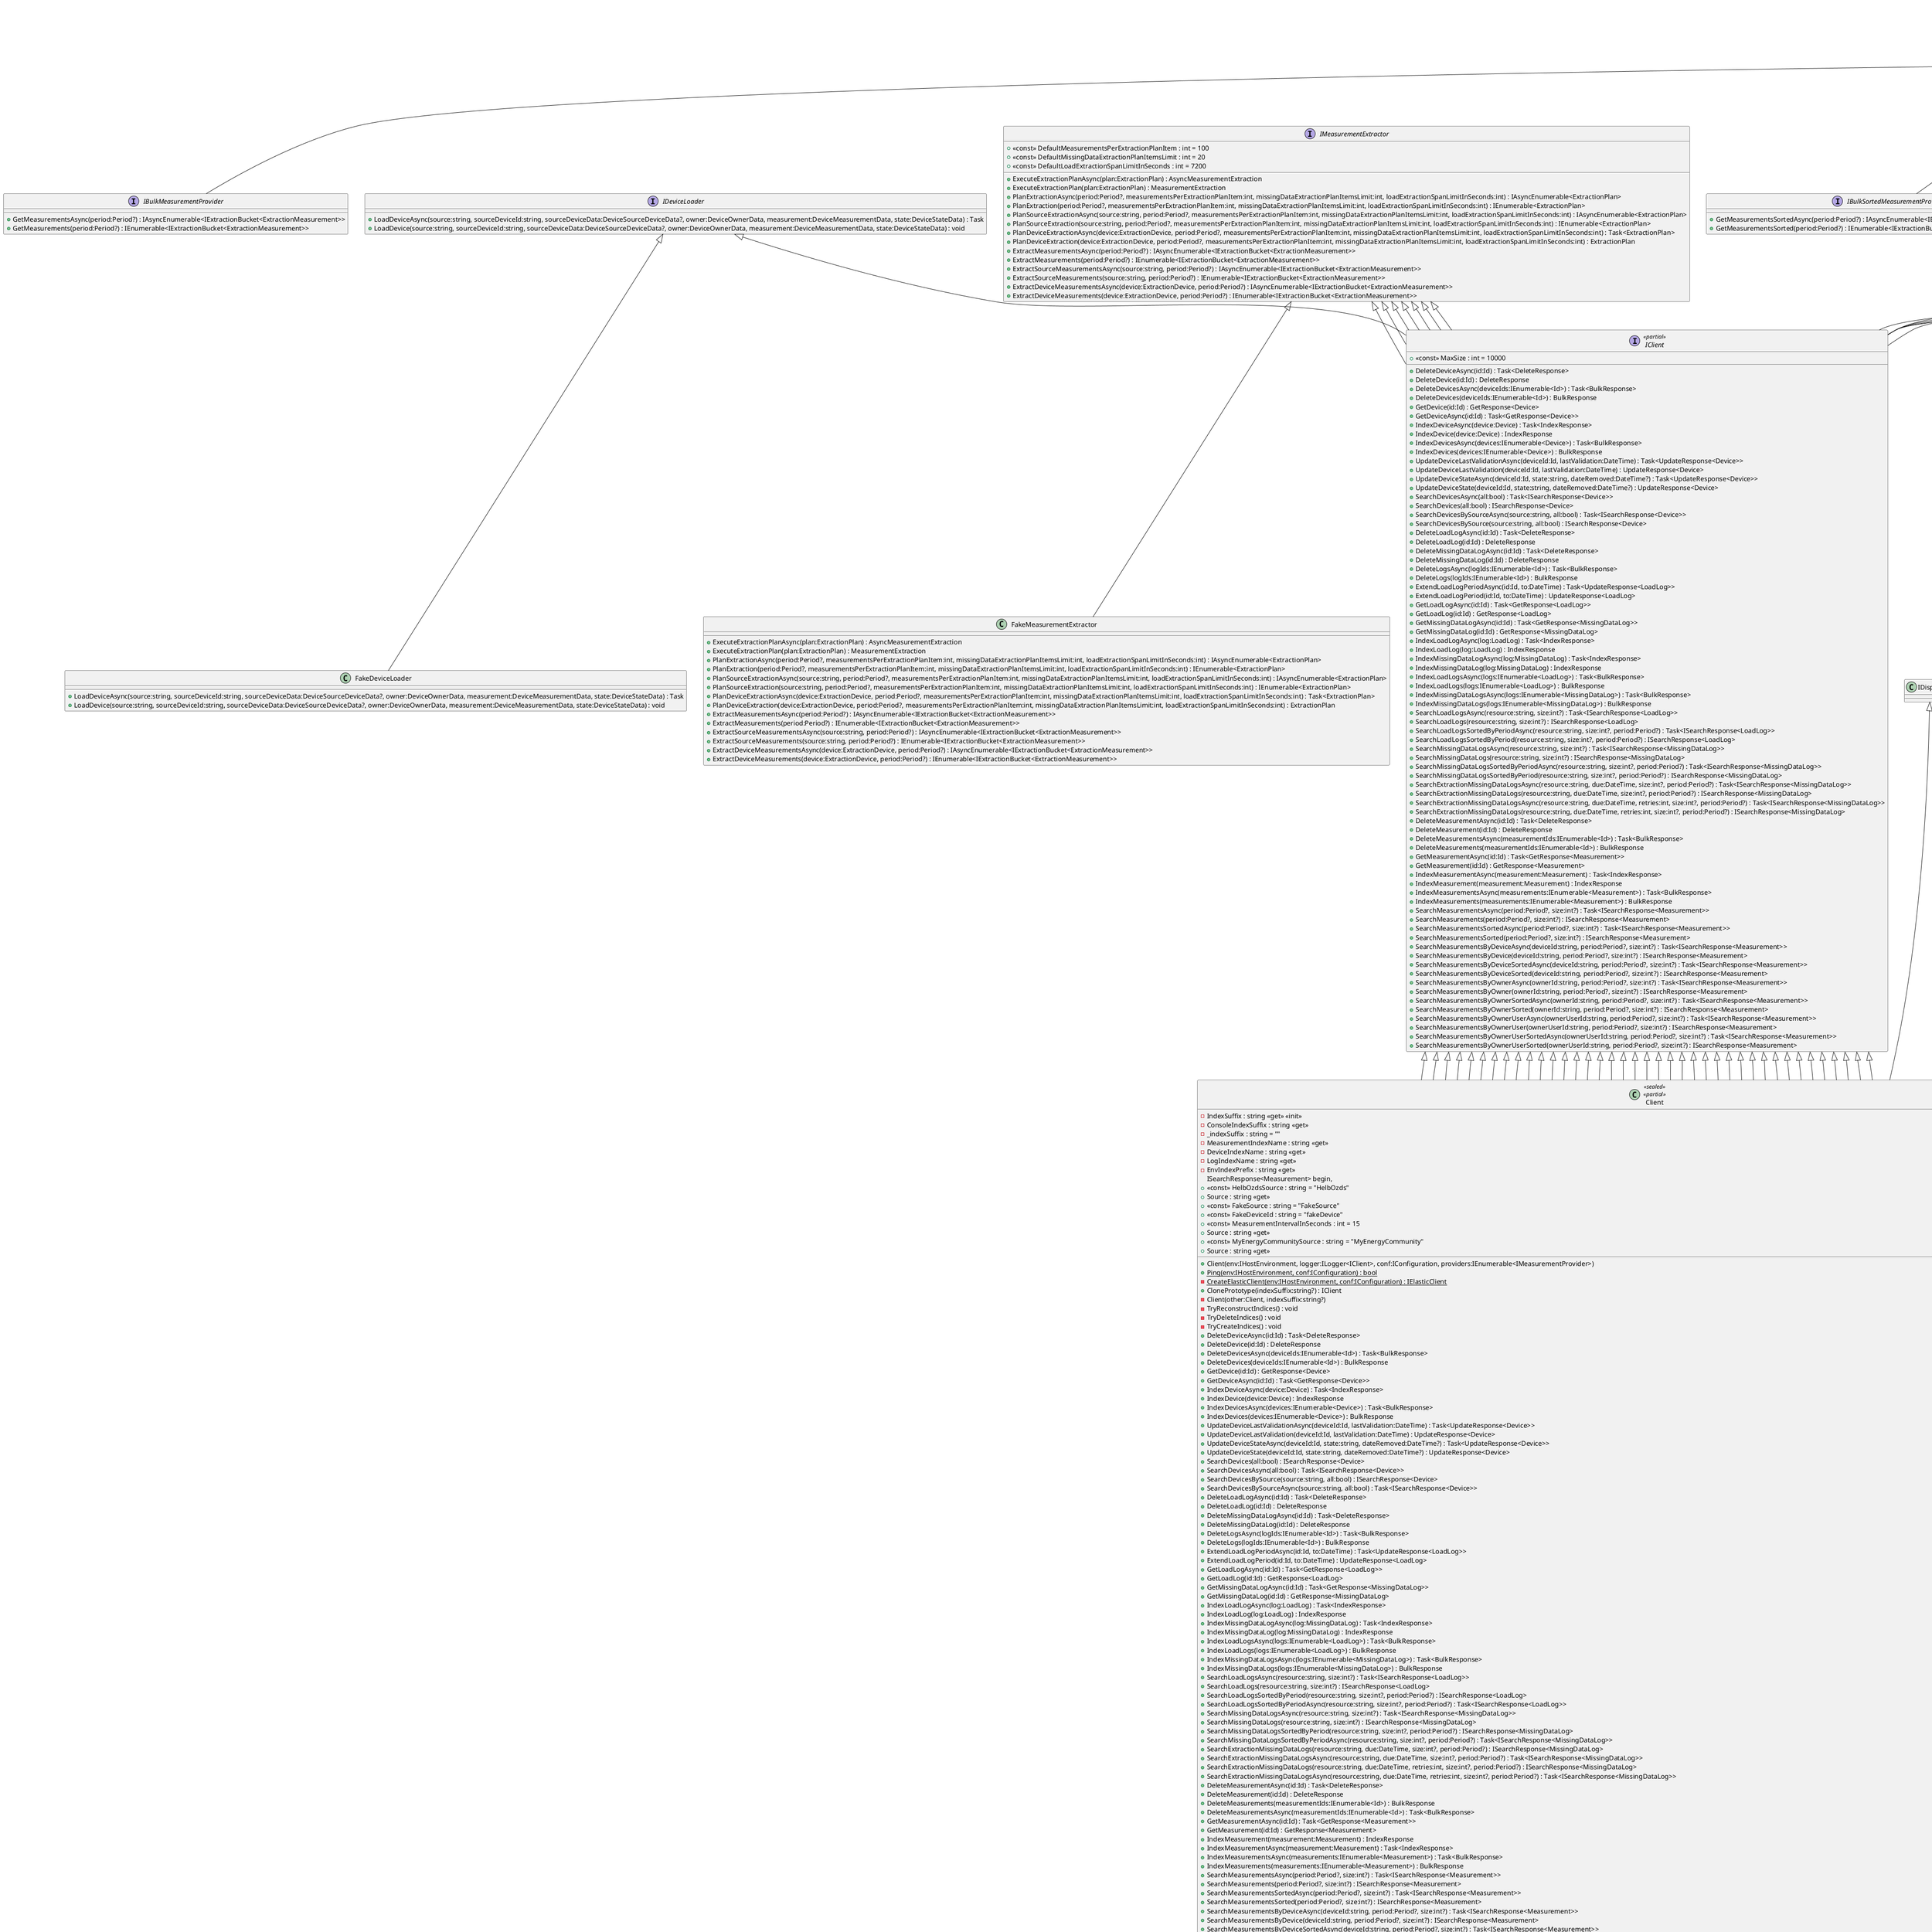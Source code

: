 @startuml
interface IClientPrototype {
    + ClonePrototype(indexSuffix:string?) : IClient
}
class Client <<sealed>> <<partial>> {
    + Client(env:IHostEnvironment, logger:ILogger<IClient>, conf:IConfiguration, providers:IEnumerable<IMeasurementProvider>)
    + {static} Ping(env:IHostEnvironment, conf:IConfiguration) : bool
    - {static} CreateElasticClient(env:IHostEnvironment, conf:IConfiguration) : IElasticClient
    + ClonePrototype(indexSuffix:string?) : IClient
    - Client(other:Client, indexSuffix:string?)
    - IndexSuffix : string <<get>> <<init>>
    - ConsoleIndexSuffix : string <<get>>
    - _indexSuffix : string = ""
    - TryReconstructIndices() : void
    - TryDeleteIndices() : void
    - TryCreateIndices() : void
    - MeasurementIndexName : string <<get>>
    - DeviceIndexName : string <<get>>
    - LogIndexName : string <<get>>
    - EnvIndexPrefix : string <<get>>
}
class "List`1"<T> {
}
IClientPrototype <|-- Client
IClient <|-- Client
Client --> "Env" IHostEnvironment
Client --> "Logger" ILogger
Client --> "Elasticsearch" IElasticClient
Client --> "Providers<IMeasurementProvider>" "List`1"
interface IClient <<partial>> {
    + <<const>> MaxSize : int = 10000
}
class EnvironmentExtensions <<static>> {
    + {static} AssertEnvironmentVariable(key:string) : string
}
class EnvironmentVariableNotFoundException {
    + EnvironmentVariableNotFoundException(message:string)
}
SystemException <|-- EnvironmentVariableNotFoundException
class IConfigurationSectionExtensions <<static>> {
    + {static} GetNonNullValue(section:IConfigurationSection, key:string) : T
}
class Period {
    + {static} UntilNow(from:DateTime) : Period
    + {static} Encompassing(events:IEnumerable<DateTime>) : Period
    + {static} LooselyEncompassing(events:IEnumerable<DateTime>) : Period
    + Interpolate(begin:decimal, end:decimal, at:DateTime) : decimal
    + LimitFrom(span:TimeSpan) : Period
    + LimitTo(span:TimeSpan) : Period
    + SplitAscending(times:int) : IEnumerable<Period>
    + SplitAscending(span:TimeSpan) : IEnumerable<Period>
    + SplitDescending(times:int) : IEnumerable<Period>
    + SplitDescending(span:TimeSpan) : IEnumerable<Period>
    + <<override>> Equals(obj:object?) : bool
    + Equals(other:Period?) : bool
    + <<override>> GetHashCode() : int
    + <<override>> ToString() : string
    + CompareTo(other:Period?) : int
    + Deconstruct(from:DateTime, to:DateTime) : void
    + Clone() : object
    + ClonePeriod() : Period
}
class PeriodExtensions <<static>> {
    + {static} UntilNow(@this:DateTime) : Period
}
class "IEquatable`1"<T> {
}
class "IComparable`1"<T> {
}
"IEquatable`1" "<Period>" <|-- Period
"IComparable`1" "<Period>" <|-- Period
ICloneable <|-- Period
Period o-> "From" DateTime
Period o-> "To" DateTime
Period --> "Span" TimeSpan
Period --> "HalfPoint" DateTime
interface "IAsyncExtractionBucket`1"<T> {
    + Error : string? <<get>>
    + Deconstruct(period:Period, error:string?, items:IAsyncEnumerable<T>) : void
}
class "AsyncExtractionBucket`1"<T> {
    + AsyncExtractionBucket(period:Period, items:IAsyncEnumerable<T>)
    + AsyncExtractionBucket(period:Period, error:string)
    + Error : string? <<get>> = default
    GetAsyncEnumerator(cancellationToken:CancellationToken) : IAsyncEnumerator<T>
}
class "IAsyncEnumerable`1"<T> {
}
"IAsyncEnumerable`1" "<T>" <|-- "IAsyncExtractionBucket`1"
"IAsyncExtractionBucket`1" --> "Period" Period
"IAsyncExtractionBucket`1" "<T>" <|-- "AsyncExtractionBucket`1"
"AsyncExtractionBucket`1" --> "Period" Period
"AsyncExtractionBucket`1" o-> "Items<T>" "IAsyncEnumerable`1"
interface "IExtractionBucket`1"<T> {
    + Error : string? <<get>>
    + Deconstruct(period:Period, error:string?, items:IEnumerable<T>) : void
}
class "ExtractionBucket`1"<T> {
    + ExtractionBucket(period:Period, items:IEnumerable<T>)
    + ExtractionBucket(period:Period, error:string)
    + Error : string? <<get>> = default
    GetEnumerator() : IEnumerator<T>
    GetEnumerator() : IEnumerator
}
class "IEnumerable`1"<T> {
}
"IEnumerable`1" "<T>" <|-- "IExtractionBucket`1"
"IExtractionBucket`1" --> "Period" Period
"IExtractionBucket`1" "<T>" <|-- "ExtractionBucket`1"
"ExtractionBucket`1" --> "Period" Period
"ExtractionBucket`1" o-> "Items<T>" "IEnumerable`1"
class IBulkResponseItemBaseExtensions <<static>> {
    + {static} Ids(items:IEnumerable<BulkResponseItemBase>) : IEnumerable<Id>
}
class ISearchResponseExtensions <<static>> {
    + {static} Sources(response:ISearchResponse<T>) : IEnumerable<T>
    + {static} Ids(response:ISearchResponse<T>) : IEnumerable<string>
    + {static} FirstOrDefault(response:ISearchResponse<T>) : T?
}
class IdExtensions <<static>> {
    + {static} ToStrings(ids:IEnumerable<Id>) : IEnumerable<string>
    + {static} ToIds(strings:IEnumerable<string>) : IEnumerable<Id>
}
interface IClient <<partial>> {
    + DeleteDeviceAsync(id:Id) : Task<DeleteResponse>
    + DeleteDevice(id:Id) : DeleteResponse
}
class Client <<sealed>> <<partial>> {
    + DeleteDeviceAsync(id:Id) : Task<DeleteResponse>
    + DeleteDevice(id:Id) : DeleteResponse
}
IClient <|-- Client
interface IClient <<partial>> {
    + DeleteDevicesAsync(deviceIds:IEnumerable<Id>) : Task<BulkResponse>
    + DeleteDevices(deviceIds:IEnumerable<Id>) : BulkResponse
}
class Client <<sealed>> <<partial>> {
    + DeleteDevicesAsync(deviceIds:IEnumerable<Id>) : Task<BulkResponse>
    + DeleteDevices(deviceIds:IEnumerable<Id>) : BulkResponse
}
IClient <|-- Client
class DeviceState {
    + <<const>> Added : string = "added"
    + <<const>> Active : string = "healthy"
    + <<const>> TemporarilyInactive : string = "unhealthy"
    + <<const>> Inactive : string = "inactive"
    + <<const>> Removed : string = "removed"
}
class Device {
    + {static} MakeId(source:string, sourceDeviceId:string) : string
    + Device(source:string, sourceDeviceId:string, sourceDeviceData:SourceDeviceDataType?, owner:OwnerDataType, measurement:MeasurementDataType, state:StateDataType?)
    + Id : string <<get>> <<init>>
    + Source : string <<get>> <<init>>
    + SourceDeviceId : string <<get>> <<init>>
    + <<override>> Equals(obj:object?) : bool
    + Equals(other:Device?) : bool
    + <<override>> GetHashCode() : int
    + Clone() : object
    + CloneDevice() : Device
}
class "IEquatable`1"<T> {
}
class SourceDeviceDataType {
    + OwnerId : string? <<get>> <<init>> = default
}
class OwnerDataType {
    + OwnerDataType(@operator:string, centerId:string, centerUserId:string?, ownerId:string, ownerUserId:string?)
    + Operator : string <<get>> <<init>>
    + CenterId : string <<get>> <<init>>
    + CenterUserId : string? <<get>> <<init>>
    + OwnerId : string <<get>> <<init>>
    + OwnerUserId : string? <<get>> <<init>>
}
class MeasurementDataType {
    + MeasurementDataType(measurementIntervalInSeconds:int, extractionStart:DateTime, extractionOffsetInSeconds:int, extractionRetries:int, extractionTimeoutInSeconds:int, validationIntervalInSeconds:int, lastValidation:DateTime?)
    + MeasurementIntervalInSeconds : int <<get>> <<init>>
    + ExtractionOffsetInSeconds : int <<get>> <<init>>
    + ExtractionRetries : int <<get>> <<init>>
    + ExtractionTimeoutInSeconds : int <<get>> <<init>>
    + ValidationIntervalInSeconds : int <<get>> <<init>>
}
class StateDataType {
    + StateDataType(state:string?, dateAdded:DateTime?, dateRemoved:DateTime?)
    + State : string <<get>> <<init>>
    + DateRemoved : DateTime? <<get>> <<init>> = null
}
"IEquatable`1" "<Device>" <|-- Device
ICloneable <|-- Device
Device o-> "SourceDeviceData" SourceDeviceDataType
Device --> "OwnerData" OwnerDataType
Device --> "MeasurementData" MeasurementDataType
Device --> "StateData" StateDataType
Device +-- SourceDeviceDataType
Device +-- OwnerDataType
Device +-- MeasurementDataType
MeasurementDataType --> "ExtractionStart" DateTime
MeasurementDataType --> "LastValidation" DateTime
Device +-- StateDataType
StateDataType o-> "DateAdded" DateTime
interface IClient <<partial>> {
    + GetDevice(id:Id) : GetResponse<Device>
    + GetDeviceAsync(id:Id) : Task<GetResponse<Device>>
}
class Client <<sealed>> <<partial>> {
    + GetDevice(id:Id) : GetResponse<Device>
    + GetDeviceAsync(id:Id) : Task<GetResponse<Device>>
}
IClient <|-- Client
interface IClient <<partial>> {
    + IndexDeviceAsync(device:Device) : Task<IndexResponse>
    + IndexDevice(device:Device) : IndexResponse
}
class Client <<sealed>> <<partial>> {
    + IndexDeviceAsync(device:Device) : Task<IndexResponse>
    + IndexDevice(device:Device) : IndexResponse
}
IClient <|-- Client
interface IClient <<partial>> {
    + IndexDevicesAsync(devices:IEnumerable<Device>) : Task<BulkResponse>
    + IndexDevices(devices:IEnumerable<Device>) : BulkResponse
}
class Client <<sealed>> <<partial>> {
    + IndexDevicesAsync(devices:IEnumerable<Device>) : Task<BulkResponse>
    + IndexDevices(devices:IEnumerable<Device>) : BulkResponse
}
IClient <|-- Client
interface IClient <<partial>> {
    + UpdateDeviceLastValidationAsync(deviceId:Id, lastValidation:DateTime) : Task<UpdateResponse<Device>>
    + UpdateDeviceLastValidation(deviceId:Id, lastValidation:DateTime) : UpdateResponse<Device>
}
class Client <<sealed>> <<partial>> {
    + UpdateDeviceLastValidationAsync(deviceId:Id, lastValidation:DateTime) : Task<UpdateResponse<Device>>
    + UpdateDeviceLastValidation(deviceId:Id, lastValidation:DateTime) : UpdateResponse<Device>
}
class DeviceLastValidationUpdatePartial {
    + DeviceLastValidationUpdatePartial(lastValidation:DateTime)
}
class MeasurementDataPartial {
}
IClient <|-- Client
DeviceLastValidationUpdatePartial --> "MeasurementData" MeasurementDataPartial
DeviceLastValidationUpdatePartial +-- MeasurementDataPartial
MeasurementDataPartial o-> "LastValidation" DateTime
interface IClient <<partial>> {
    + UpdateDeviceStateAsync(deviceId:Id, state:string, dateRemoved:DateTime?) : Task<UpdateResponse<Device>>
    + UpdateDeviceState(deviceId:Id, state:string, dateRemoved:DateTime?) : UpdateResponse<Device>
}
class Client <<sealed>> <<partial>> {
    + UpdateDeviceStateAsync(deviceId:Id, state:string, dateRemoved:DateTime?) : Task<UpdateResponse<Device>>
    + UpdateDeviceState(deviceId:Id, state:string, dateRemoved:DateTime?) : UpdateResponse<Device>
}
class DeviceStateUpdatePartial {
    + DeviceStateUpdatePartial(state:string, dateRemoved:DateTime?)
}
class StateDataPartial {
    + State : string <<get>> <<init>>
    + DateRemoved : DateTime? <<get>> <<init>>
}
IClient <|-- Client
DeviceStateUpdatePartial --> "StateData" StateDataPartial
DeviceStateUpdatePartial +-- StateDataPartial
interface IClient <<partial>> {
    + SearchDevicesAsync(all:bool) : Task<ISearchResponse<Device>>
    + SearchDevices(all:bool) : ISearchResponse<Device>
    + SearchDevicesBySourceAsync(source:string, all:bool) : Task<ISearchResponse<Device>>
    + SearchDevicesBySource(source:string, all:bool) : ISearchResponse<Device>
}
class Client <<sealed>> <<partial>> {
    + SearchDevices(all:bool) : ISearchResponse<Device>
    + SearchDevicesAsync(all:bool) : Task<ISearchResponse<Device>>
    + SearchDevicesBySource(source:string, all:bool) : ISearchResponse<Device>
    + SearchDevicesBySourceAsync(source:string, all:bool) : Task<ISearchResponse<Device>>
}
IClient <|-- Client
interface IClient <<partial>> {
    + DeleteLoadLogAsync(id:Id) : Task<DeleteResponse>
    + DeleteLoadLog(id:Id) : DeleteResponse
    + DeleteMissingDataLogAsync(id:Id) : Task<DeleteResponse>
    + DeleteMissingDataLog(id:Id) : DeleteResponse
}
class Client <<sealed>> <<partial>> {
    + DeleteLoadLogAsync(id:Id) : Task<DeleteResponse>
    + DeleteLoadLog(id:Id) : DeleteResponse
    + DeleteMissingDataLogAsync(id:Id) : Task<DeleteResponse>
    + DeleteMissingDataLog(id:Id) : DeleteResponse
}
IClient <|-- Client
interface IClient <<partial>> {
    + DeleteLogsAsync(logIds:IEnumerable<Id>) : Task<BulkResponse>
    + DeleteLogs(logIds:IEnumerable<Id>) : BulkResponse
}
class Client <<sealed>> <<partial>> {
    + DeleteLogsAsync(logIds:IEnumerable<Id>) : Task<BulkResponse>
    + DeleteLogs(logIds:IEnumerable<Id>) : BulkResponse
}
IClient <|-- Client
interface IClient <<partial>> {
    + ExtendLoadLogPeriodAsync(id:Id, to:DateTime) : Task<UpdateResponse<LoadLog>>
    + ExtendLoadLogPeriod(id:Id, to:DateTime) : UpdateResponse<LoadLog>
}
class Client <<sealed>> <<partial>> {
    + ExtendLoadLogPeriodAsync(id:Id, to:DateTime) : Task<UpdateResponse<LoadLog>>
    + ExtendLoadLogPeriod(id:Id, to:DateTime) : UpdateResponse<LoadLog>
}
class ExtendLogPeriodPartial {
    + ExtendLogPeriodPartial(to:DateTime)
}
class PeriodPartial {
}
IClient <|-- Client
ExtendLogPeriodPartial --> "Period" PeriodPartial
ExtendLogPeriodPartial +-- PeriodPartial
PeriodPartial --> "To" DateTime
interface IClient <<partial>> {
    + GetLoadLogAsync(id:Id) : Task<GetResponse<LoadLog>>
    + GetLoadLog(id:Id) : GetResponse<LoadLog>
    + GetMissingDataLogAsync(id:Id) : Task<GetResponse<MissingDataLog>>
    + GetMissingDataLog(id:Id) : GetResponse<MissingDataLog>
}
class Client <<sealed>> <<partial>> {
    + GetLoadLogAsync(id:Id) : Task<GetResponse<LoadLog>>
    + GetLoadLog(id:Id) : GetResponse<LoadLog>
    + GetMissingDataLogAsync(id:Id) : Task<GetResponse<MissingDataLog>>
    + GetMissingDataLog(id:Id) : GetResponse<MissingDataLog>
}
IClient <|-- Client
interface IClient <<partial>> {
    + IndexLoadLogAsync(log:LoadLog) : Task<IndexResponse>
    + IndexLoadLog(log:LoadLog) : IndexResponse
    + IndexMissingDataLogAsync(log:MissingDataLog) : Task<IndexResponse>
    + IndexMissingDataLog(log:MissingDataLog) : IndexResponse
}
class Client <<sealed>> <<partial>> {
    + IndexLoadLogAsync(log:LoadLog) : Task<IndexResponse>
    + IndexLoadLog(log:LoadLog) : IndexResponse
    + IndexMissingDataLogAsync(log:MissingDataLog) : Task<IndexResponse>
    + IndexMissingDataLog(log:MissingDataLog) : IndexResponse
}
IClient <|-- Client
interface IClient <<partial>> {
    + IndexLoadLogsAsync(logs:IEnumerable<LoadLog>) : Task<BulkResponse>
    + IndexLoadLogs(logs:IEnumerable<LoadLog>) : BulkResponse
    + IndexMissingDataLogsAsync(logs:IEnumerable<MissingDataLog>) : Task<BulkResponse>
    + IndexMissingDataLogs(logs:IEnumerable<MissingDataLog>) : BulkResponse
}
class Client <<sealed>> <<partial>> {
    + IndexLoadLogsAsync(logs:IEnumerable<LoadLog>) : Task<BulkResponse>
    + IndexLoadLogs(logs:IEnumerable<LoadLog>) : BulkResponse
    + IndexMissingDataLogsAsync(logs:IEnumerable<MissingDataLog>) : Task<BulkResponse>
    + IndexMissingDataLogs(logs:IEnumerable<MissingDataLog>) : BulkResponse
}
IClient <|-- Client
class LoadLog {
    + <<const>> Type : string = "load"
    + {static} MakeId(resource:string) : string
    + LoadLog(resource:string, period:Period)
    + Id : string <<get>> <<init>>
    + Resource : string <<get>> <<init>>
    + LogType : string <<get>> <<init>>
    + <<override>> Equals(obj:object?) : bool
    + Equals(other:LoadLog?) : bool
    + <<override>> GetHashCode() : int
    + Deconstruct(id:string, resource:string, period:Period) : void
    + Clone() : object
    + CloneLoadLog() : LoadLog
}
class "IEquatable`1"<T> {
}
"IEquatable`1" "<LoadLog>" <|-- LoadLog
ICloneable <|-- LoadLog
LoadLog --> "Period" Period
class MissingDataLog {
    + <<const>> Type : string = "missingData"
    + {static} MakeId(resource:string, period:Period) : string
    + MissingDataLog(resource:string, period:Period, nextExtraction:DateTime, retries:int, shouldValidate:bool, error:string)
    + Id : string <<get>> <<init>>
    + Resource : string <<get>> <<init>>
    + Retries : int <<get>> <<init>>
    + ShouldValidate : bool <<get>> <<init>>
    + Error : string <<get>> <<init>>
    + LogType : string <<get>> <<init>>
    + <<override>> Equals(obj:object?) : bool
    + Equals(other:MissingDataLog?) : bool
    + <<override>> GetHashCode() : int
    + Deconstruct(id:string, resource:string, period:Period) : void
    + Clone() : object
    + CloneMissingDataLog() : MissingDataLog
}
class "IEquatable`1"<T> {
}
"IEquatable`1" "<MissingDataLog>" <|-- MissingDataLog
ICloneable <|-- MissingDataLog
MissingDataLog --> "Period" Period
MissingDataLog --> "NextExtraction" DateTime
interface IClient <<partial>> {
    + SearchLoadLogsAsync(resource:string, size:int?) : Task<ISearchResponse<LoadLog>>
    + SearchLoadLogs(resource:string, size:int?) : ISearchResponse<LoadLog>
    + SearchLoadLogsSortedByPeriodAsync(resource:string, size:int?, period:Period?) : Task<ISearchResponse<LoadLog>>
    + SearchLoadLogsSortedByPeriod(resource:string, size:int?, period:Period?) : ISearchResponse<LoadLog>
    + SearchMissingDataLogsAsync(resource:string, size:int?) : Task<ISearchResponse<MissingDataLog>>
    + SearchMissingDataLogs(resource:string, size:int?) : ISearchResponse<MissingDataLog>
    + SearchMissingDataLogsSortedByPeriodAsync(resource:string, size:int?, period:Period?) : Task<ISearchResponse<MissingDataLog>>
    + SearchMissingDataLogsSortedByPeriod(resource:string, size:int?, period:Period?) : ISearchResponse<MissingDataLog>
    + SearchExtractionMissingDataLogsAsync(resource:string, due:DateTime, size:int?, period:Period?) : Task<ISearchResponse<MissingDataLog>>
    + SearchExtractionMissingDataLogs(resource:string, due:DateTime, size:int?, period:Period?) : ISearchResponse<MissingDataLog>
    + SearchExtractionMissingDataLogsAsync(resource:string, due:DateTime, retries:int, size:int?, period:Period?) : Task<ISearchResponse<MissingDataLog>>
    + SearchExtractionMissingDataLogs(resource:string, due:DateTime, retries:int, size:int?, period:Period?) : ISearchResponse<MissingDataLog>
}
class Client <<sealed>> <<partial>> {
    + SearchLoadLogsAsync(resource:string, size:int?) : Task<ISearchResponse<LoadLog>>
    + SearchLoadLogs(resource:string, size:int?) : ISearchResponse<LoadLog>
    + SearchLoadLogsSortedByPeriod(resource:string, size:int?, period:Period?) : ISearchResponse<LoadLog>
    + SearchLoadLogsSortedByPeriodAsync(resource:string, size:int?, period:Period?) : Task<ISearchResponse<LoadLog>>
    + SearchMissingDataLogsAsync(resource:string, size:int?) : Task<ISearchResponse<MissingDataLog>>
    + SearchMissingDataLogs(resource:string, size:int?) : ISearchResponse<MissingDataLog>
    + SearchMissingDataLogsSortedByPeriod(resource:string, size:int?, period:Period?) : ISearchResponse<MissingDataLog>
    + SearchMissingDataLogsSortedByPeriodAsync(resource:string, size:int?, period:Period?) : Task<ISearchResponse<MissingDataLog>>
    + SearchExtractionMissingDataLogs(resource:string, due:DateTime, size:int?, period:Period?) : ISearchResponse<MissingDataLog>
    + SearchExtractionMissingDataLogsAsync(resource:string, due:DateTime, size:int?, period:Period?) : Task<ISearchResponse<MissingDataLog>>
    + SearchExtractionMissingDataLogs(resource:string, due:DateTime, retries:int, size:int?, period:Period?) : ISearchResponse<MissingDataLog>
    + SearchExtractionMissingDataLogsAsync(resource:string, due:DateTime, retries:int, size:int?, period:Period?) : Task<ISearchResponse<MissingDataLog>>
}
IClient <|-- Client
interface IClient <<partial>> {
    + DeleteMeasurementAsync(id:Id) : Task<DeleteResponse>
    + DeleteMeasurement(id:Id) : DeleteResponse
}
class Client <<sealed>> <<partial>> {
    + DeleteMeasurementAsync(id:Id) : Task<DeleteResponse>
    + DeleteMeasurement(id:Id) : DeleteResponse
}
IClient <|-- Client
interface IClient <<partial>> {
    + DeleteMeasurementsAsync(measurementIds:IEnumerable<Id>) : Task<BulkResponse>
    + DeleteMeasurements(measurementIds:IEnumerable<Id>) : BulkResponse
}
class Client <<sealed>> <<partial>> {
    + DeleteMeasurements(measurementIds:IEnumerable<Id>) : BulkResponse
    + DeleteMeasurementsAsync(measurementIds:IEnumerable<Id>) : Task<BulkResponse>
}
IClient <|-- Client
interface IClient <<partial>> {
    + GetMeasurementAsync(id:Id) : Task<GetResponse<Measurement>>
    + GetMeasurement(id:Id) : GetResponse<Measurement>
}
class Client <<sealed>> <<partial>> {
    + GetMeasurementAsync(id:Id) : Task<GetResponse<Measurement>>
    + GetMeasurement(id:Id) : GetResponse<Measurement>
}
IClient <|-- Client
interface IClient <<partial>> {
    + IndexMeasurementAsync(measurement:Measurement) : Task<IndexResponse>
    + IndexMeasurement(measurement:Measurement) : IndexResponse
}
class Client <<sealed>> <<partial>> {
    + IndexMeasurement(measurement:Measurement) : IndexResponse
    + IndexMeasurementAsync(measurement:Measurement) : Task<IndexResponse>
}
IClient <|-- Client
interface IClient <<partial>> {
    + IndexMeasurementsAsync(measurements:IEnumerable<Measurement>) : Task<BulkResponse>
    + IndexMeasurements(measurements:IEnumerable<Measurement>) : BulkResponse
}
class Client <<sealed>> <<partial>> {
    + IndexMeasurementsAsync(measurements:IEnumerable<Measurement>) : Task<BulkResponse>
    + IndexMeasurements(measurements:IEnumerable<Measurement>) : BulkResponse
}
IClient <|-- Client
class Measurement {
    + {static} MakeId(deviceId:string, measurementTimestamp:DateTime) : string
    + Measurement(timestamp:DateTime, device:DeviceDataType, measurement:MeasurementDataType, geo:GeoCoordinate?)
    + Id : string <<get>> <<init>>
    + Geo : GeoCoordinate? <<get>> <<init>> = null
    + <<override>> Equals(obj:object?) : bool
    + Equals(other:Measurement?) : bool
    + <<override>> GetHashCode() : int
    + Deconstruct(id:string, timestamp:DateTime, geo:GeoCoordinate?, device:DeviceDataType, measurement:MeasurementDataType) : void
    + Clone() : object
    + CloneMeasurement(timestamp:DateTime?) : Measurement
}
class "IEquatable`1"<T> {
}
class DeviceDataType {
    + DeviceDataType(source:string, deviceId:string, @operator:string, centerId:string, centerUserId:string?, ownerId:string, ownerUserId:string?)
    + Source : string <<get>> <<init>>
    + DeviceId : string <<get>> <<init>>
    + Operator : string <<get>> <<init>>
    + CenterId : string <<get>> <<init>>
    + CenterUserId : string? <<get>> <<init>>
    + OwnerId : string <<get>> <<init>>
    + OwnerUserId : string? <<get>> <<init>>
}
class MeasurementDataType {
    + energyIn : decimal <<get>> <<init>>
    + energyIn_T1 : decimal <<get>> <<init>>
    + energyIn_T2 : decimal <<get>> <<init>>
    + powerIn : decimal <<get>> <<init>>
    + dongleId : string? <<get>> <<init>>
    + meterIdent : string? <<get>> <<init>>
    + meterSerial : string? <<get>> <<init>>
    + localTime : string? <<get>> <<init>>
    + localDate : string? <<get>> <<init>>
    + tariff : int? <<get>> <<init>>
    + limiter : int? <<get>> <<init>>
    + fuseSupervisionL1 : int? <<get>> <<init>>
    + disconnectControl : int? <<get>> <<init>>
    + numLongPwrFailures : int? <<get>> <<init>>
    + numPwrFailures : int? <<get>> <<init>>
    + numVoltageSagsL1 : int? <<get>> <<init>>
    + numVoltageSagsL2 : int? <<get>> <<init>>
    + numVoltageSagsL3 : int? <<get>> <<init>>
    + numVoltageSwellsL1 : int? <<get>> <<init>>
    + numVoltageSwellsL2 : int? <<get>> <<init>>
    + numVoltageSwellsL3 : int? <<get>> <<init>>
    + currentL1 : decimal? <<get>> <<init>>
    + currentL2 : decimal? <<get>> <<init>>
    + currentL3 : decimal? <<get>> <<init>>
    + energyOut : decimal? <<get>> <<init>>
    + energyOut_T1 : decimal? <<get>> <<init>>
    + energyOut_T2 : decimal? <<get>> <<init>>
    + powerInL1 : decimal? <<get>> <<init>>
    + powerInL2 : decimal? <<get>> <<init>>
    + powerInL3 : decimal? <<get>> <<init>>
    + powerOut : decimal? <<get>> <<init>>
    + powerOutL1 : decimal? <<get>> <<init>>
    + powerOutL2 : decimal? <<get>> <<init>>
    + powerOutL3 : decimal? <<get>> <<init>>
    + voltageL1 : decimal? <<get>> <<init>>
    + voltageL2 : decimal? <<get>> <<init>>
    + voltageL3 : decimal? <<get>> <<init>>
}
ICloneable <|-- Measurement
"IEquatable`1" "<Measurement>" <|-- Measurement
Measurement --> "Timestamp" DateTime
Measurement --> "DeviceData" DeviceDataType
Measurement o-> "MeasurementData" MeasurementDataType
Measurement +-- DeviceDataType
Measurement +-- MeasurementDataType
interface IClient <<partial>> {
    + SearchMeasurementsAsync(period:Period?, size:int?) : Task<ISearchResponse<Measurement>>
    + SearchMeasurements(period:Period?, size:int?) : ISearchResponse<Measurement>
    + SearchMeasurementsSortedAsync(period:Period?, size:int?) : Task<ISearchResponse<Measurement>>
    + SearchMeasurementsSorted(period:Period?, size:int?) : ISearchResponse<Measurement>
    + SearchMeasurementsByDeviceAsync(deviceId:string, period:Period?, size:int?) : Task<ISearchResponse<Measurement>>
    + SearchMeasurementsByDevice(deviceId:string, period:Period?, size:int?) : ISearchResponse<Measurement>
    + SearchMeasurementsByDeviceSortedAsync(deviceId:string, period:Period?, size:int?) : Task<ISearchResponse<Measurement>>
    + SearchMeasurementsByDeviceSorted(deviceId:string, period:Period?, size:int?) : ISearchResponse<Measurement>
    + SearchMeasurementsByOwnerAsync(ownerId:string, period:Period?, size:int?) : Task<ISearchResponse<Measurement>>
    + SearchMeasurementsByOwner(ownerId:string, period:Period?, size:int?) : ISearchResponse<Measurement>
    + SearchMeasurementsByOwnerSortedAsync(ownerId:string, period:Period?, size:int?) : Task<ISearchResponse<Measurement>>
    + SearchMeasurementsByOwnerSorted(ownerId:string, period:Period?, size:int?) : ISearchResponse<Measurement>
    + SearchMeasurementsByOwnerUserAsync(ownerUserId:string, period:Period?, size:int?) : Task<ISearchResponse<Measurement>>
    + SearchMeasurementsByOwnerUser(ownerUserId:string, period:Period?, size:int?) : ISearchResponse<Measurement>
    + SearchMeasurementsByOwnerUserSortedAsync(ownerUserId:string, period:Period?, size:int?) : Task<ISearchResponse<Measurement>>
    + SearchMeasurementsByOwnerUserSorted(ownerUserId:string, period:Period?, size:int?) : ISearchResponse<Measurement>
}
class Client <<sealed>> <<partial>> {
    + SearchMeasurementsAsync(period:Period?, size:int?) : Task<ISearchResponse<Measurement>>
    + SearchMeasurements(period:Period?, size:int?) : ISearchResponse<Measurement>
    + SearchMeasurementsSortedAsync(period:Period?, size:int?) : Task<ISearchResponse<Measurement>>
    + SearchMeasurementsSorted(period:Period?, size:int?) : ISearchResponse<Measurement>
    + SearchMeasurementsByDeviceAsync(deviceId:string, period:Period?, size:int?) : Task<ISearchResponse<Measurement>>
    + SearchMeasurementsByDevice(deviceId:string, period:Period?, size:int?) : ISearchResponse<Measurement>
    + SearchMeasurementsByDeviceSortedAsync(deviceId:string, period:Period?, size:int?) : Task<ISearchResponse<Measurement>>
    + SearchMeasurementsByDeviceSorted(deviceId:string, period:Period?, size:int?) : ISearchResponse<Measurement>
    + SearchMeasurementsByOwnerAsync(ownerId:string, period:Period?, size:int?) : Task<ISearchResponse<Measurement>>
    + SearchMeasurementsByOwner(ownerId:string, period:Period?, size:int?) : ISearchResponse<Measurement>
    + SearchMeasurementsByOwnerSortedAsync(ownerId:string, period:Period?, size:int?) : Task<ISearchResponse<Measurement>>
    + SearchMeasurementsByOwnerSorted(ownerId:string, period:Period?, size:int?) : ISearchResponse<Measurement>
    + SearchMeasurementsByOwnerUserAsync(ownerUserId:string, period:Period?, size:int?) : Task<ISearchResponse<Measurement>>
    + SearchMeasurementsByOwnerUser(ownerUserId:string, period:Period?, size:int?) : ISearchResponse<Measurement>
    + SearchMeasurementsByOwnerUserSortedAsync(ownerUserId:string, period:Period?, size:int?) : Task<ISearchResponse<Measurement>>
    + SearchMeasurementsByOwnerUserSorted(ownerUserId:string, period:Period?, size:int?) : ISearchResponse<Measurement>
}
IClient <|-- Client
interface IClient <<partial>> {
}
class Client <<partial>> {
    + ExtractDeviceMeasurementsAsync(device:ExtractionDevice, period:Period?) : IAsyncEnumerable<IExtractionBucket<ExtractionMeasurement>>
    + ExtractDeviceMeasurements(device:ExtractionDevice, period:Period?) : IEnumerable<IExtractionBucket<ExtractionMeasurement>>
}
IMeasurementExtractor <|-- IClient
IClient <|-- Client
interface IClient <<partial>> {
}
class Client <<partial>> {
    + ExtractMeasurementsAsync(period:Period?) : IAsyncEnumerable<IExtractionBucket<ExtractionMeasurement>>
    + ExtractMeasurements(period:Period?) : IEnumerable<IExtractionBucket<ExtractionMeasurement>>
}
IMeasurementExtractor <|-- IClient
IClient <|-- Client
interface IClient <<partial>> {
}
class Client <<partial>> {
    + ExtractSourceMeasurementsAsync(source:string, period:Period?) : IAsyncEnumerable<IExtractionBucket<ExtractionMeasurement>>
    + ExtractSourceMeasurements(source:string, period:Period?) : IEnumerable<IExtractionBucket<ExtractionMeasurement>>
}
IMeasurementExtractor <|-- IClient
IClient <|-- Client
class ExtractionDevice <<struct>> {
}
class ExtractionDeviceSourceData <<struct>> {
}
class ExtractionDeviceExtensions <<static>> {
    + {static} ToExtractionDevice(device:Device) : ExtractionDevice
}
class ExtractionMeasurement <<struct>> {
}
class ExtractionMeasurementGeo <<struct>> {
}
class ExtractionMeasurementData <<struct>> {
}
class ExtractionMeasurementExtensions <<static>> {
    + {static} Validate(measurement:ExtractionMeasurement) : bool
}
class ExtractionPlan <<struct>> {
}
class ExtractionPlanItem <<struct>> {
}
class ExtractionPlanItemExtensions <<static>> {
    + {static} ToMissingDataLogFor(item:ExtractionPlanItem, device:ExtractionDevice) : MissingDataLog
}
class "IEnumerable`1"<T> {
}
class FakeMeasurementExtractor {
    + ExecuteExtractionPlanAsync(plan:ExtractionPlan) : AsyncMeasurementExtraction
    + ExecuteExtractionPlan(plan:ExtractionPlan) : MeasurementExtraction
    + PlanExtractionAsync(period:Period?, measurementsPerExtractionPlanItem:int, missingDataExtractionPlanItemsLimit:int, loadExtractionSpanLimitInSeconds:int) : IAsyncEnumerable<ExtractionPlan>
    + PlanExtraction(period:Period?, measurementsPerExtractionPlanItem:int, missingDataExtractionPlanItemsLimit:int, loadExtractionSpanLimitInSeconds:int) : IEnumerable<ExtractionPlan>
    + PlanSourceExtractionAsync(source:string, period:Period?, measurementsPerExtractionPlanItem:int, missingDataExtractionPlanItemsLimit:int, loadExtractionSpanLimitInSeconds:int) : IAsyncEnumerable<ExtractionPlan>
    + PlanSourceExtraction(source:string, period:Period?, measurementsPerExtractionPlanItem:int, missingDataExtractionPlanItemsLimit:int, loadExtractionSpanLimitInSeconds:int) : IEnumerable<ExtractionPlan>
    + PlanDeviceExtractionAsync(device:ExtractionDevice, period:Period?, measurementsPerExtractionPlanItem:int, missingDataExtractionPlanItemsLimit:int, loadExtractionSpanLimitInSeconds:int) : Task<ExtractionPlan>
    + PlanDeviceExtraction(device:ExtractionDevice, period:Period?, measurementsPerExtractionPlanItem:int, missingDataExtractionPlanItemsLimit:int, loadExtractionSpanLimitInSeconds:int) : ExtractionPlan
    + ExtractMeasurementsAsync(period:Period?) : IAsyncEnumerable<IExtractionBucket<ExtractionMeasurement>>
    + ExtractMeasurements(period:Period?) : IEnumerable<IExtractionBucket<ExtractionMeasurement>>
    + ExtractSourceMeasurementsAsync(source:string, period:Period?) : IAsyncEnumerable<IExtractionBucket<ExtractionMeasurement>>
    + ExtractSourceMeasurements(source:string, period:Period?) : IEnumerable<IExtractionBucket<ExtractionMeasurement>>
    + ExtractDeviceMeasurementsAsync(device:ExtractionDevice, period:Period?) : IAsyncEnumerable<IExtractionBucket<ExtractionMeasurement>>
    + ExtractDeviceMeasurements(device:ExtractionDevice, period:Period?) : IEnumerable<IExtractionBucket<ExtractionMeasurement>>
}
IMeasurementExtractor <|-- FakeMeasurementExtractor
class AsyncMeasurementExtraction <<struct>> {
}
class MeasurementExtraction <<struct>> {
}
class MeasurementExtractionItem <<struct>> {
}
class "IAsyncEnumerable`1"<T> {
}
class "IEnumerable`1"<T> {
}
class "IExtractionBucket`1"<T> {
}
interface IClient <<partial>> {
}
class Client <<partial>> {
    + PlanSourceExtractionAsync(source:string, period:Period?, measurementsPerExtractionPlanItem:int, missingDataExtractionPlanItemsLimit:int, loadExtractionSpanLimitInSeconds:int) : IAsyncEnumerable<ExtractionPlan>
    + PlanSourceExtraction(source:string, period:Period?, measurementsPerExtractionPlanItem:int, missingDataExtractionPlanItemsLimit:int, loadExtractionSpanLimitInSeconds:int) : IEnumerable<ExtractionPlan>
}
IMeasurementExtractor <|-- IClient
IClient <|-- Client
interface IClient <<partial>> {
}
class Client <<partial>> {
    + PlanExtractionAsync(period:Period?, measurementsPerExtractionPlanItem:int, missingDataExtractionPlanItemsLimit:int, loadExtractionSpanLimitInSeconds:int) : IAsyncEnumerable<ExtractionPlan>
    + PlanExtraction(period:Period?, measurementsPerExtractionPlanItem:int, missingDataExtractionPlanItemsLimit:int, loadExtractionSpanLimitInSeconds:int) : IEnumerable<ExtractionPlan>
}
IMeasurementExtractor <|-- IClient
IClient <|-- Client
interface IClient <<partial>> {
}
class Client <<partial>> {
    + ExecuteExtractionPlanAsync(plan:ExtractionPlan) : AsyncMeasurementExtraction
    + ExecuteExtractionPlan(plan:ExtractionPlan) : MeasurementExtraction
    - {static} CreateExtractionItem(plan:ExtractionPlan, item:ExtractionPlanItem, bucket:IExtractionBucket<ExtractionMeasurement>) : MeasurementExtractionItem
    - {static} PlanNextExtractionItem(device:ExtractionDevice, last:ExtractionPlanItem, bucket:IExtractionBucket<ExtractionMeasurement>) : ExtractionPlanItem?
    - {static} ExtractionPlanItemCompleted(device:ExtractionDevice, item:ExtractionPlanItem, bucket:IExtractionBucket<ExtractionMeasurement>) : string?
    - {static} ExtractedMeasurementsConsistent(device:ExtractionDevice, period:Period, measurements:IEnumerable<ExtractionMeasurement>) : string?
    - {static} ExtractedMeasurementsValid(device:ExtractionDevice, period:Period, measurements:IEnumerable<ExtractionMeasurement>) : string?
}
IMeasurementExtractor <|-- IClient
IClient <|-- Client
interface IClient <<partial>> {
}
class Client <<partial>> {
    + <<async>> PlanDeviceExtractionAsync(device:ExtractionDevice, period:Period?, measurementsPerExtractionPlanItem:int, missingDataExtractionPlanItemsLimit:int, loadExtractionSpanLimitInSeconds:int) : Task<ExtractionPlan>
    + PlanDeviceExtraction(device:ExtractionDevice, period:Period?, measurementsPerExtractionPlanItem:int, missingDataExtractionPlanItemsLimit:int, loadExtractionSpanLimitInSeconds:int) : ExtractionPlan
    - PlanDeviceExtraction(device:ExtractionDevice, period:Period?, measurementsPerExtractionPlanItem:int, missingDataExtractionPlanItemsLimit:int, loadExtractionSpanLimitInSeconds:int, now:DateTime, missingDataLogs:IEnumerable<MissingDataLog>, loadLog:LoadLog?) : ExtractionPlan
}
IMeasurementExtractor <|-- IClient
IClient <|-- Client
interface IMeasurementExtractor {
    + ExecuteExtractionPlanAsync(plan:ExtractionPlan) : AsyncMeasurementExtraction
    + ExecuteExtractionPlan(plan:ExtractionPlan) : MeasurementExtraction
    + <<const>> DefaultMeasurementsPerExtractionPlanItem : int = 100
    + <<const>> DefaultMissingDataExtractionPlanItemsLimit : int = 20
    + <<const>> DefaultLoadExtractionSpanLimitInSeconds : int = 7200
    + PlanExtractionAsync(period:Period?, measurementsPerExtractionPlanItem:int, missingDataExtractionPlanItemsLimit:int, loadExtractionSpanLimitInSeconds:int) : IAsyncEnumerable<ExtractionPlan>
    + PlanExtraction(period:Period?, measurementsPerExtractionPlanItem:int, missingDataExtractionPlanItemsLimit:int, loadExtractionSpanLimitInSeconds:int) : IEnumerable<ExtractionPlan>
    + PlanSourceExtractionAsync(source:string, period:Period?, measurementsPerExtractionPlanItem:int, missingDataExtractionPlanItemsLimit:int, loadExtractionSpanLimitInSeconds:int) : IAsyncEnumerable<ExtractionPlan>
    + PlanSourceExtraction(source:string, period:Period?, measurementsPerExtractionPlanItem:int, missingDataExtractionPlanItemsLimit:int, loadExtractionSpanLimitInSeconds:int) : IEnumerable<ExtractionPlan>
    + PlanDeviceExtractionAsync(device:ExtractionDevice, period:Period?, measurementsPerExtractionPlanItem:int, missingDataExtractionPlanItemsLimit:int, loadExtractionSpanLimitInSeconds:int) : Task<ExtractionPlan>
    + PlanDeviceExtraction(device:ExtractionDevice, period:Period?, measurementsPerExtractionPlanItem:int, missingDataExtractionPlanItemsLimit:int, loadExtractionSpanLimitInSeconds:int) : ExtractionPlan
    + ExtractMeasurementsAsync(period:Period?) : IAsyncEnumerable<IExtractionBucket<ExtractionMeasurement>>
    + ExtractMeasurements(period:Period?) : IEnumerable<IExtractionBucket<ExtractionMeasurement>>
    + ExtractSourceMeasurementsAsync(source:string, period:Period?) : IAsyncEnumerable<IExtractionBucket<ExtractionMeasurement>>
    + ExtractSourceMeasurements(source:string, period:Period?) : IEnumerable<IExtractionBucket<ExtractionMeasurement>>
    + ExtractDeviceMeasurementsAsync(device:ExtractionDevice, period:Period?) : IAsyncEnumerable<IExtractionBucket<ExtractionMeasurement>>
    + ExtractDeviceMeasurements(device:ExtractionDevice, period:Period?) : IEnumerable<IExtractionBucket<ExtractionMeasurement>>
}
class FakeDeviceLoader {
    + LoadDeviceAsync(source:string, sourceDeviceId:string, sourceDeviceData:DeviceSourceDeviceData?, owner:DeviceOwnerData, measurement:DeviceMeasurementData, state:DeviceStateData) : Task
    + LoadDevice(source:string, sourceDeviceId:string, sourceDeviceData:DeviceSourceDeviceData?, owner:DeviceOwnerData, measurement:DeviceMeasurementData, state:DeviceStateData) : void
}
IDeviceLoader <|-- FakeDeviceLoader
class DeviceSourceDeviceData <<struct>> {
}
class DeviceOwnerData <<struct>> {
}
class DeviceMeasurementData <<struct>> {
}
class DeviceStateData <<struct>> {
}
interface IDeviceLoader {
    + LoadDeviceAsync(source:string, sourceDeviceId:string, sourceDeviceData:DeviceSourceDeviceData?, owner:DeviceOwnerData, measurement:DeviceMeasurementData, state:DeviceStateData) : Task
    + LoadDevice(source:string, sourceDeviceId:string, sourceDeviceData:DeviceSourceDeviceData?, owner:DeviceOwnerData, measurement:DeviceMeasurementData, state:DeviceStateData) : void
}
interface IClient <<partial>> {
}
class Client <<partial>> {
    + LoadDeviceAsync(source:string, sourceDeviceId:string, sourceDeviceData:DeviceSourceDeviceData?, owner:DeviceOwnerData, measurement:DeviceMeasurementData, state:DeviceStateData) : Task
    + LoadDevice(source:string, sourceDeviceId:string, sourceDeviceData:DeviceSourceDeviceData?, owner:DeviceOwnerData, measurement:DeviceMeasurementData, state:DeviceStateData) : void
}
IDeviceLoader <|-- IClient
IClient <|-- Client
class AsyncEnrichedMeasurementExtraction <<struct>> {
}
class EnrichedMeasurementExtraction <<struct>> {
}
class EnrichedMeasurementExtractionItem <<struct>> {
}
class EnrichedMeasurementExtractionExtensions <<static>> {
    + {static} Enrich(measurement:MeasurementExtraction, enrich:Func<ExtractionMeasurement, LoadMeasurement>) : EnrichedMeasurementExtraction
    + {static} Enrich(measurement:AsyncMeasurementExtraction, enrich:Func<ExtractionMeasurement, LoadMeasurement>) : AsyncEnrichedMeasurementExtraction
    + {static} EnrichAwait(measurement:AsyncMeasurementExtraction, enrich:Func<ExtractionMeasurement, ValueTask<LoadMeasurement>>) : AsyncEnrichedMeasurementExtraction
}
class "IAsyncEnumerable`1"<T> {
}
class "IEnumerable`1"<T> {
}
class "IExtractionBucket`1"<T> {
}
class FakeMeasurementLoader {
    + LoadMeasurementsAsync(_:AsyncEnrichedMeasurementExtraction) : Task
    + LoadMeasurements(_:EnrichedMeasurementExtraction) : void
}
IMeasurementLoader <|-- FakeMeasurementLoader
interface IMeasurementLoader {
    + LoadMeasurementsAsync(measurements:AsyncEnrichedMeasurementExtraction) : Task
    + LoadMeasurements(measurements:EnrichedMeasurementExtraction) : void
}
class LoadMeasurement <<struct>> {
}
class LoadMeasurementDevice <<struct>> {
}
class LoadMeasurementGeo <<struct>> {
}
class LoadMeasurementData <<struct>> {
}
class LoadMeasurementExtensions <<static>> {
    + {static} ToMeasurement(measurement:LoadMeasurement) : Measurement
    + {static} ToLoadMeasurement(measurement:ExtractionMeasurement, @operator:string, centerId:string, centerUserId:string?, ownerId:string, ownerUserId:string?) : LoadMeasurement
    + {static} ToLoadMeasurement(measurement:ExtractionMeasurement) : LoadMeasurement
}
interface IClient <<partial>> {
}
class Client <<partial>> {
    + <<async>> LoadMeasurementsAsync(extraction:AsyncEnrichedMeasurementExtraction) : Task
    + LoadMeasurements(extraction:EnrichedMeasurementExtraction) : void
}
IMeasurementLoader <|-- IClient
IClient <|-- Client
interface IBulkMeasurementProvider {
    + GetMeasurementsAsync(period:Period?) : IAsyncEnumerable<IExtractionBucket<ExtractionMeasurement>>
    + GetMeasurements(period:Period?) : IEnumerable<IExtractionBucket<ExtractionMeasurement>>
}
IMeasurementSource <|-- IBulkMeasurementProvider
interface IBulkSortedMeasurementProvider {
    + GetMeasurementsSortedAsync(period:Period?) : IAsyncEnumerable<IExtractionBucket<ExtractionMeasurement>>
    + GetMeasurementsSorted(period:Period?) : IEnumerable<IExtractionBucket<ExtractionMeasurement>>
}
IMeasurementSource <|-- IBulkSortedMeasurementProvider
interface IMeasurementProvider {
    + GetMeasurementsAsync(device:ProvisionDevice, period:Period?) : IAsyncEnumerable<IExtractionBucket<ExtractionMeasurement>>
    + GetMeasurements(device:ProvisionDevice, period:Period?) : IEnumerable<IExtractionBucket<ExtractionMeasurement>>
}
IMeasurementSource <|-- IMeasurementProvider
interface IMeasurementSource {
    + Source : string <<get>>
}
interface ISortedMeasurementProvider {
    + GetMeasurementsSortedAsync(device:ProvisionDevice, period:Period?) : IAsyncEnumerable<IExtractionBucket<ExtractionMeasurement>>
    + GetMeasurementsSorted(device:ProvisionDevice, period:Period?) : IEnumerable<IExtractionBucket<ExtractionMeasurement>>
}
IMeasurementSource <|-- ISortedMeasurementProvider
class ProvisionDevice <<struct>> {
}
class ProvisionDeviceSourceData <<struct>> {
}
class ProvisionDeviceExtensions <<static>> {
    + {static} ToProvisionDevice(device:Device) : ProvisionDevice
    + {static} ToProvisionDevice(device:ExtractionDevice) : ProvisionDevice
}
class MultiDashboardMeasurements <<struct>> {
}
class MultiDashboardMeasurementData <<struct>> {
}
class DashboardMeasurement <<struct>> {
}
class DashboardMeasurementData <<struct>> {
}
class DashboardMeasurementExtensions <<static>> {
    + {static} ToDashboardMeasurement(@this:Measurement) : DashboardMeasurement
    + {static} ToDashboardMeasurementData(@this:Measurement) : DashboardMeasurementData
    + {static} ToMultiDashboardMeasurements(@this:IEnumerable<Measurement>) : MultiDashboardMeasurements
    + {static} ToMultiDashboardMeasurements(@this:IEnumerable<DashboardMeasurement>) : MultiDashboardMeasurements
    - {static} Interpolate(@this:IEnumerable<DashboardMeasurement>, at:DateTime) : KeyValuePair<string, DashboardMeasurementData>
}
class "IEnumerable`1"<T> {
}
class "IDictionary`2"<T1,T2> {
}
class FakeDashboardMeasurementProvider <<sealed>> <<partial>> {
    + GetDashboardMeasurementsAsync(deviceId:string, period:Period?) : Task<IEnumerable<DashboardMeasurement>>
    + GetDashboardMeasurements(deviceId:string, period:Period?) : IEnumerable<DashboardMeasurement>
    + GetDashboardMeasurementsByOwnerAsync(ownerId:string, period:Period?) : Task<MultiDashboardMeasurements>
    + GetDashboardMeasurementsByOwner(ownerId:string, period:Period?) : MultiDashboardMeasurements
    + GetDashboardMeasurementsByOwnerUserAsync(ownerUserId:string, period:Period?) : Task<MultiDashboardMeasurements>
    + GetDashboardMeasurementsByOwnerUser(ownerUserId:string, period:Period?) : MultiDashboardMeasurements
    - GenerateDashboardMeasurements(period:Period?) : IEnumerable<DashboardMeasurement>
}
IDashboardMeasurementProvider <|-- FakeDashboardMeasurementProvider
FakeDashboardMeasurementProvider o-> "s_energyMinMaxStart" MinMax
FakeDashboardMeasurementProvider o-> "s_powerMinMax" MinMax
interface IClient <<partial>> {
}
class Client <<sealed>> <<partial>> {
    + GetDashboardMeasurementsAsync(deviceId:string, period:Period?) : Task<IEnumerable<DashboardMeasurement>>
    + GetDashboardMeasurements(deviceId:string, period:Period?) : IEnumerable<DashboardMeasurement>
    + GetDashboardMeasurementsByOwnerAsync(ownerId:string, period:Period?) : Task<MultiDashboardMeasurements>
    + GetDashboardMeasurementsByOwner(ownerId:string, period:Period?) : MultiDashboardMeasurements
    + GetDashboardMeasurementsByOwnerUserAsync(ownerUserId:string, period:Period?) : Task<MultiDashboardMeasurements>
    + GetDashboardMeasurementsByOwnerUser(ownerUserId:string, period:Period?) : MultiDashboardMeasurements
}
IDashboardMeasurementProvider <|-- IClient
IClient <|-- Client
interface IDashboardMeasurementProvider {
    + GetDashboardMeasurementsAsync(deviceId:string, period:Period?) : Task<IEnumerable<DashboardMeasurement>>
    + GetDashboardMeasurements(deviceId:string, period:Period?) : IEnumerable<DashboardMeasurement>
    + GetDashboardMeasurementsByOwnerAsync(ownerId:string, period:Period?) : Task<MultiDashboardMeasurements>
    + GetDashboardMeasurementsByOwner(ownerId:string, period:Period?) : MultiDashboardMeasurements
    + GetDashboardMeasurementsByOwnerUserAsync(ownerUserId:string, period:Period?) : Task<MultiDashboardMeasurements>
    + GetDashboardMeasurementsByOwnerUser(ownerUserId:string, period:Period?) : MultiDashboardMeasurements
}
class FakeReceiptMeasurementProvider {
    + GetEnergyMeasurementsAsync(source:string, deviceId:string, period:Period) : Task<(EnergyMeasurement Begin, EnergyMeasurement End)>
    + GetEnergyMeasurements(source:string, deviceId:string, period:Period) : (EnergyMeasurement Begin, EnergyMeasurement End)
    + GetPowerMeasurementAsync(source:string, deviceId:string, period:Period) : Task<PowerMeasurement>
    + GetPowerMeasurement(source:string, deviceId:string, period:Period) : PowerMeasurement
}
IReceiptMeasurementProvider <|-- FakeReceiptMeasurementProvider
FakeReceiptMeasurementProvider o-> "s_energyBeginMinMax" MinMax
FakeReceiptMeasurementProvider o-> "s_energyEndMinMax" MinMax
FakeReceiptMeasurementProvider o-> "s_powerMinMax" MinMax
interface IClient <<partial>> {
}
class Client <<partial>> {
    + GetEnergyMeasurementsAsync(source:string, deviceId:string, period:Period) : Task<(EnergyMeasurement Begin, EnergyMeasurement End)>
    + GetEnergyMeasurements(source:string, deviceId:string, period:Period) : (EnergyMeasurement Begin, EnergyMeasurement End)
    + GetPowerMeasurementAsync(source:string, deviceId:string, period:Period) : Task<PowerMeasurement>
    + GetPowerMeasurement(source:string, deviceId:string, period:Period) : PowerMeasurement
    - SearchFirstAndLastEnergyMeasurements(source:string, deviceId:string, period:Period) : Task<(
      ISearchResponse<Measurement> begin,
      ISearchResponse<Measurement> end)>
    - SearchAveragePowerByFifteenMinutes(source:string, deviceId:string, period:Period?) : Task<ISearchResponse<Measurement>>
}
IReceiptMeasurementProvider <|-- IClient
IClient <|-- Client
class EnergyMeasurement <<struct>> {
}
class PowerMeasurement <<struct>> {
}
interface IReceiptMeasurementProvider {
    + GetEnergyMeasurementsAsync(source:string, deviceId:string, period:Period) : Task<(EnergyMeasurement Begin, EnergyMeasurement End)>
    + GetEnergyMeasurements(source:string, deviceId:string, period:Period) : (EnergyMeasurement Begin, EnergyMeasurement End)
    + GetPowerMeasurementAsync(source:string, deviceId:string, period:Period) : Task<PowerMeasurement>
    + GetPowerMeasurement(source:string, deviceId:string, period:Period) : PowerMeasurement
}
class Client <<sealed>> <<partial>> {
    + <<const>> HelbOzdsSource : string = "HelbOzds"
    + Client(conf:IConfiguration, logger:ILogger<Client>)
    + Dispose() : void
    - OpenSqlConnection() : void
    - CloseSqlConnection() : void
}
IClient <|-- Client
IDisposable <|-- Client
Client --> "Db" IDbConnection
Client --> "Logger" ILogger
interface IClient <<partial>> {
}
interface IClient <<partial>> {
}
class Client <<sealed>> <<partial>> {
    + Source : string <<get>>
    + GetMeasurementsAsync(device:ProvisionDevice, period:Period?) : IAsyncEnumerable<IExtractionBucket<ExtractionMeasurement>>
    + GetMeasurements(device:ProvisionDevice, period:Period?) : IEnumerable<IExtractionBucket<ExtractionMeasurement>>
    - Convert(measurement:Measurement) : ExtractionMeasurement
}
IMeasurementProvider <|-- IClient
IClient <|-- Client
class Client <<sealed>> <<partial>> {
    + <<const>> FakeSource : string = "FakeSource"
    + <<const>> FakeDeviceId : string = "fakeDevice"
    + <<const>> MeasurementIntervalInSeconds : int = 15
    + Client(logger:ILogger<Client>)
}
class "List`1"<T> {
}
IClient <|-- Client
Client o-> "FakeDeviceIds<string>" "List`1"
Client --> "Logger" ILogger
interface IClient <<partial>> {
}
class Measurement {
    + Measurement(deviceId:string, timestamp:DateTime?, data:DataType?)
    + DeviceId : string <<get>> <<init>>
    + {static} Generate(deviceId:string, timestamp:DateTime) : Measurement
}
class DataType {
    + energyIn : decimal <<get>> <<init>> = default
    + energyIn_T1 : decimal <<get>> <<init>> = default
    + energyIn_T2 : decimal <<get>> <<init>> = default
    + powerIn : decimal <<get>> <<init>> = default
    + dongleId : string? <<get>> <<init>> = default
    + meterIdent : string? <<get>> <<init>> = default
    + meterSerial : string? <<get>> <<init>> = default
    + localTime : string? <<get>> <<init>> = default
    + localDate : string? <<get>> <<init>> = default
    + tariff : int? <<get>> <<init>> = default
    + limiter : int? <<get>> <<init>> = default
    + fuseSupervisionL1 : int? <<get>> <<init>> = default
    + disconnectControl : int? <<get>> <<init>> = default
    + numLongPwrFailures : int? <<get>> <<init>> = default
    + numPwrFailures : int? <<get>> <<init>> = default
    + numVoltageSagsL1 : int? <<get>> <<init>> = default
    + numVoltageSagsL2 : int? <<get>> <<init>> = default
    + numVoltageSagsL3 : int? <<get>> <<init>> = default
    + numVoltageSwellsL1 : int? <<get>> <<init>> = default
    + numVoltageSwellsL2 : int? <<get>> <<init>> = default
    + numVoltageSwellsL3 : int? <<get>> <<init>> = default
    + currentL1 : decimal? <<get>> <<init>> = default
    + currentL2 : decimal? <<get>> <<init>> = default
    + currentL3 : decimal? <<get>> <<init>> = default
    + energyOut : decimal? <<get>> <<init>> = default
    + energyOut_T1 : decimal? <<get>> <<init>> = default
    + energyOut_T2 : decimal? <<get>> <<init>> = default
    + powerInL1 : decimal? <<get>> <<init>> = default
    + powerInL2 : decimal? <<get>> <<init>> = default
    + powerInL3 : decimal? <<get>> <<init>> = default
    + powerOut : decimal? <<get>> <<init>> = default
    + powerOutL1 : decimal? <<get>> <<init>> = default
    + powerOutL2 : decimal? <<get>> <<init>> = default
    + powerOutL3 : decimal? <<get>> <<init>> = default
    + voltageL1 : decimal? <<get>> <<init>> = default
    + voltageL2 : decimal? <<get>> <<init>> = default
    + voltageL3 : decimal? <<get>> <<init>> = default
}
Measurement o-> "Timestamp" DateTime
Measurement o-> "Data" DataType
Measurement o-> "s_energyMinMax" MinMax
Measurement o-> "s_powerMinMax" MinMax
Measurement +-- DataType
interface IClient <<partial>> {
}
class Client <<sealed>> <<partial>> {
    + Source : string <<get>>
    + GetMeasurementsAsync(device:ProvisionDevice, period:Period?) : IAsyncEnumerable<IExtractionBucket<ExtractionMeasurement>>
    + GetMeasurements(device:ProvisionDevice, period:Period?) : IEnumerable<IExtractionBucket<ExtractionMeasurement>>
    - Convert(measurement:Measurement) : ExtractionMeasurement
}
IMeasurementProvider <|-- IClient
IClient <|-- Client
class Client <<sealed>> <<partial>> {
    + <<const>> MyEnergyCommunitySource : string = "MyEnergyCommunity"
    + Client(conf:IConfiguration, logger:ILogger<Client>)
}
IClient <|-- Client
Client --> "Http" HttpClient
Client --> "Logger" ILogger
class "ErrorWrap`1"<T> {
    + ErrorWrap(result:T)
    + ErrorWrap(error:string)
    + Result : T? <<get>> = default
    + Error : string? <<get>> = default
    + Deconstruct(result:T?, error:string?) : void
}
interface IClient <<partial>> {
}
class Measurement {
    + deviceId : string <<get>> <<init>>
    + deviceType : double <<get>> <<init>>
    + <<override>> Equals(obj:object?) : bool
    + Equals(other:Measurement?) : bool
    + <<override>> GetHashCode() : int
}
class GeoCoordinates {
    + longitude : decimal <<get>> <<init>>
    + latitude : decimal <<get>> <<init>>
}
class Data {
    + energyIn : decimal <<get>> <<init>> = default
    + energyIn_T1 : decimal <<get>> <<init>> = default
    + energyIn_T2 : decimal <<get>> <<init>> = default
    + powerIn : decimal <<get>> <<init>> = default
    + dongleId : string? <<get>> <<init>> = default
    + meterIdent : string? <<get>> <<init>> = default
    + meterSerial : string? <<get>> <<init>> = default
    + localTime : string? <<get>> <<init>> = default
    + localDate : string? <<get>> <<init>> = default
    + tariff : int? <<get>> <<init>> = default
    + limiter : int? <<get>> <<init>> = default
    + fuseSupervisionL1 : int? <<get>> <<init>> = default
    + disconnectControl : int? <<get>> <<init>> = default
    + numLongPwrFailures : int? <<get>> <<init>> = default
    + numPwrFailures : int? <<get>> <<init>> = default
    + numVoltageSagsL1 : int? <<get>> <<init>> = default
    + numVoltageSagsL2 : int? <<get>> <<init>> = default
    + numVoltageSagsL3 : int? <<get>> <<init>> = default
    + numVoltageSwellsL1 : int? <<get>> <<init>> = default
    + numVoltageSwellsL2 : int? <<get>> <<init>> = default
    + numVoltageSwellsL3 : int? <<get>> <<init>> = default
    + currentL1 : decimal? <<get>> <<init>> = default
    + currentL2 : decimal? <<get>> <<init>> = default
    + currentL3 : decimal? <<get>> <<init>> = default
    + energyOut : decimal? <<get>> <<init>> = default
    + energyOut_T1 : decimal? <<get>> <<init>> = default
    + energyOut_T2 : decimal? <<get>> <<init>> = default
    + powerInL1 : decimal? <<get>> <<init>> = default
    + powerInL2 : decimal? <<get>> <<init>> = default
    + powerInL3 : decimal? <<get>> <<init>> = default
    + powerOut : decimal? <<get>> <<init>> = default
    + powerOutL1 : decimal? <<get>> <<init>> = default
    + powerOutL2 : decimal? <<get>> <<init>> = default
    + powerOutL3 : decimal? <<get>> <<init>> = default
    + voltageL1 : decimal? <<get>> <<init>> = default
    + voltageL2 : decimal? <<get>> <<init>> = default
    + voltageL3 : decimal? <<get>> <<init>> = default
}
Measurement o-> "deviceDateTime" DateTime
Measurement o-> "geoCoordinates" GeoCoordinates
Measurement o-> "measurementData" Data
Measurement +-- GeoCoordinates
Measurement +-- Data
interface IClient <<partial>> {
}
class Client <<sealed>> <<partial>> {
    + Source : string <<get>>
    + GetMeasurementsAsync(device:ProvisionDevice, period:Period?) : IAsyncEnumerable<IExtractionBucket<ExtractionMeasurement>>
    + GetMeasurements(device:ProvisionDevice, period:Period?) : IEnumerable<IExtractionBucket<ExtractionMeasurement>>
    - GetMeasurementsViaSplitting(device:ProvisionDevice, period:Period?) : IAsyncEnumerable<IExtractionBucket<ExtractionMeasurement>>
    - <<async>> GetNativeMeasurements(device:ProvisionDevice, period:Period, continuationToken:string?) : Task<ErrorWrap<Response<Measurement>>>
    - CreateRequest(device:ProvisionDevice, period:Period?, continuationToken:string?) : HttpRequestMessage
    - <<async>> SendRequest(request:HttpRequestMessage) : Task<ErrorWrap<HttpResponseMessage>>
    - <<async>> ParseMessage(message:HttpResponseMessage) : Task<ErrorWrap<Response<Measurement>>>
    - Convert(measurement:Measurement) : ExtractionMeasurement
    - <<async>> GetMeasurementsViaContinuationToken(device:ProvisionDevice, period:Period?) : IAsyncEnumerable<IExtractionBucket<ExtractionMeasurement>>
}
IMeasurementProvider <|-- IClient
IClient <|-- Client
class "Response`1"<T> {
    + continuationToken : string? <<get>> <<init>> = default
}
class "IEnumerable`1"<T> {
}
"Response`1" o-> "items<T>" "IEnumerable`1"
@enduml
